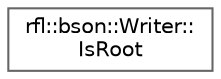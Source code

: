 digraph "类继承关系图"
{
 // LATEX_PDF_SIZE
  bgcolor="transparent";
  edge [fontname=Helvetica,fontsize=10,labelfontname=Helvetica,labelfontsize=10];
  node [fontname=Helvetica,fontsize=10,shape=box,height=0.2,width=0.4];
  rankdir="LR";
  Node0 [id="Node000000",label="rfl::bson::Writer::\lIsRoot",height=0.2,width=0.4,color="grey40", fillcolor="white", style="filled",URL="$structrfl_1_1bson_1_1_writer_1_1_is_root.html",tooltip=" "];
}
